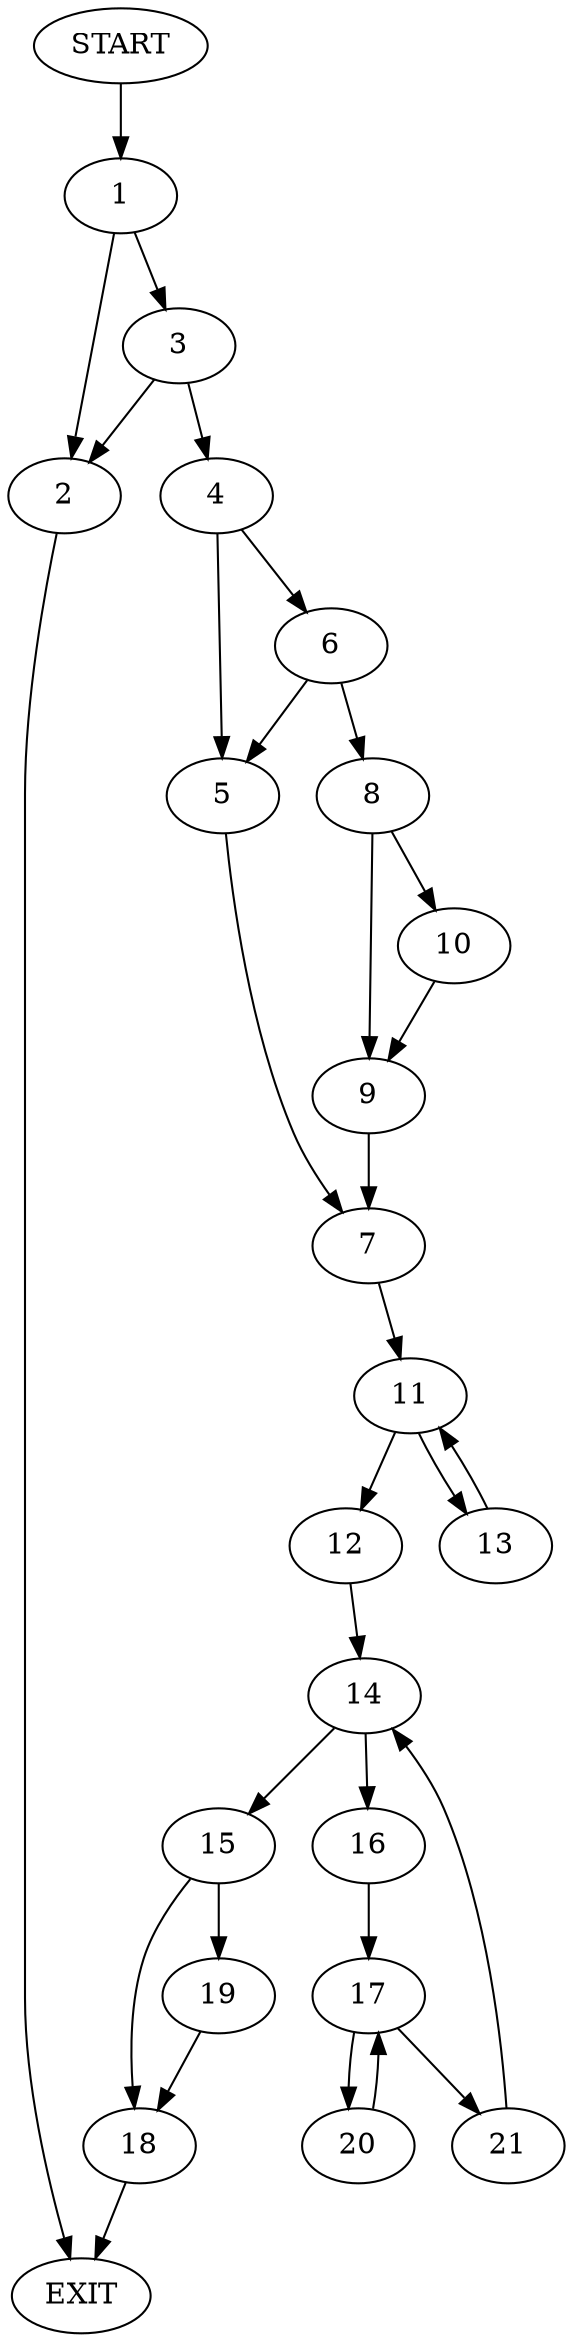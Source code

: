 digraph {
0 [label="START"]
22 [label="EXIT"]
0 -> 1
1 -> 2
1 -> 3
3 -> 2
3 -> 4
2 -> 22
4 -> 5
4 -> 6
5 -> 7
6 -> 5
6 -> 8
8 -> 9
8 -> 10
7 -> 11
9 -> 7
10 -> 9
11 -> 12
11 -> 13
13 -> 11
12 -> 14
14 -> 15
14 -> 16
16 -> 17
15 -> 18
15 -> 19
17 -> 20
17 -> 21
20 -> 17
21 -> 14
19 -> 18
18 -> 22
}
